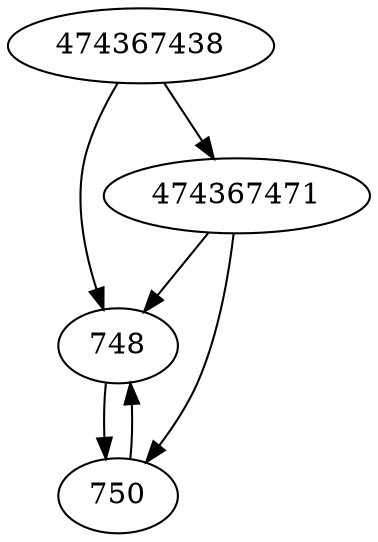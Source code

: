 strict digraph  {
474367471;
748;
474367438;
750;
474367471 -> 748;
474367471 -> 750;
748 -> 750;
474367438 -> 748;
474367438 -> 474367471;
750 -> 748;
}

